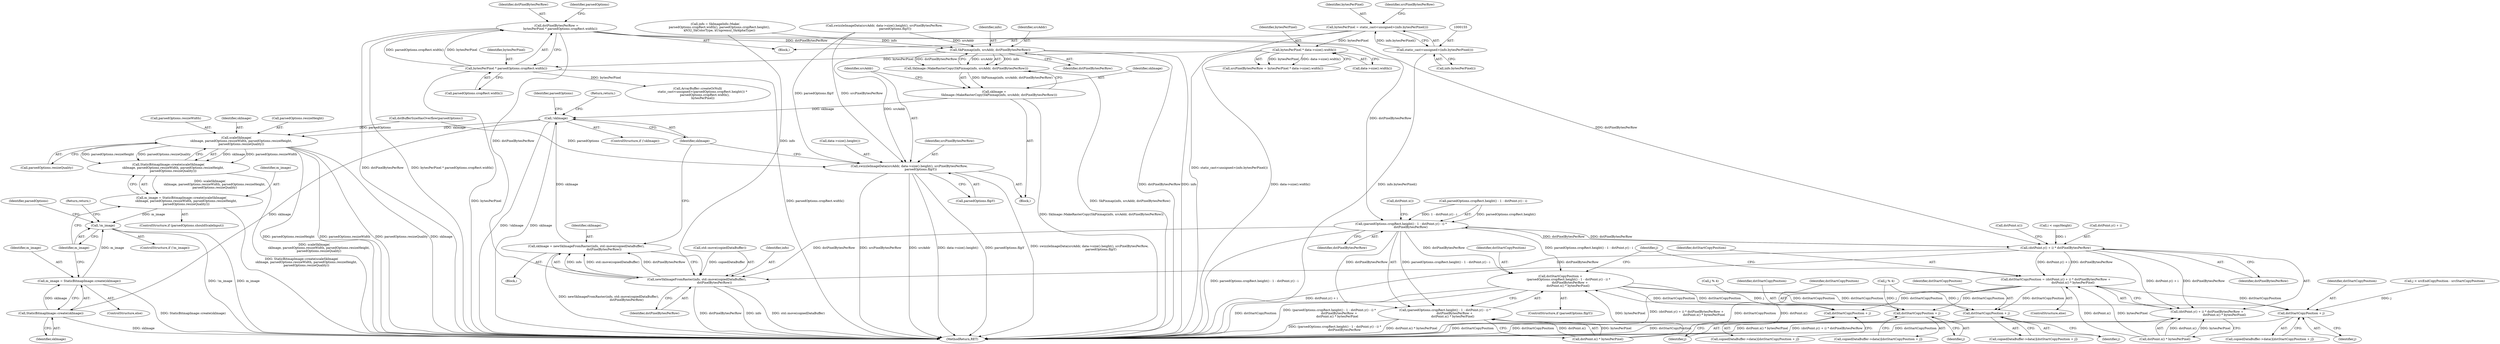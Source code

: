 digraph "0_Chrome_d59a4441697f6253e7dc3f7ae5caad6e5fd2c778@integer" {
"1000164" [label="(Call,dstPixelBytesPerRow =\n        bytesPerPixel * parsedOptions.cropRect.width())"];
"1000166" [label="(Call,bytesPerPixel * parsedOptions.cropRect.width())"];
"1000160" [label="(Call,bytesPerPixel * data->size().width())"];
"1000152" [label="(Call,bytesPerPixel = static_cast<unsigned>(info.bytesPerPixel()))"];
"1000154" [label="(Call,static_cast<unsigned>(info.bytesPerPixel()))"];
"1000189" [label="(Call,SkPixmap(info, srcAddr, dstPixelBytesPerRow))"];
"1000188" [label="(Call,SkImage::MakeRasterCopy(SkPixmap(info, srcAddr, dstPixelBytesPerRow)))"];
"1000186" [label="(Call,skImage =\n          SkImage::MakeRasterCopy(SkPixmap(info, srcAddr, dstPixelBytesPerRow)))"];
"1000440" [label="(Call,!skImage)"];
"1000450" [label="(Call,scaleSkImage(\n          skImage, parsedOptions.resizeWidth, parsedOptions.resizeHeight,\n          parsedOptions.resizeQuality))"];
"1000449" [label="(Call,StaticBitmapImage::create(scaleSkImage(\n          skImage, parsedOptions.resizeWidth, parsedOptions.resizeHeight,\n          parsedOptions.resizeQuality)))"];
"1000447" [label="(Call,m_image = StaticBitmapImage::create(scaleSkImage(\n          skImage, parsedOptions.resizeWidth, parsedOptions.resizeHeight,\n          parsedOptions.resizeQuality)))"];
"1000467" [label="(Call,!m_image)"];
"1000464" [label="(Call,StaticBitmapImage::create(skImage))"];
"1000462" [label="(Call,m_image = StaticBitmapImage::create(skImage))"];
"1000193" [label="(Call,swizzleImageData(srcAddr, data->size().height(), srcPixelBytesPerRow,\n                        parsedOptions.flipY))"];
"1000326" [label="(Call,(parsedOptions.cropRect.height() - 1 - dstPoint.y() - i) *\n                    dstPixelBytesPerRow)"];
"1000323" [label="(Call,dstStartCopyPosition =\n                 (parsedOptions.cropRect.height() - 1 - dstPoint.y() - i) *\n                    dstPixelBytesPerRow +\n                dstPoint.x() * bytesPerPixel)"];
"1000377" [label="(Call,dstStartCopyPosition + j)"];
"1000397" [label="(Call,dstStartCopyPosition + j)"];
"1000411" [label="(Call,dstStartCopyPosition + j)"];
"1000424" [label="(Call,dstStartCopyPosition + j)"];
"1000325" [label="(Call,(parsedOptions.cropRect.height() - 1 - dstPoint.y() - i) *\n                    dstPixelBytesPerRow +\n                dstPoint.x() * bytesPerPixel)"];
"1000342" [label="(Call,(dstPoint.y() + i) * dstPixelBytesPerRow)"];
"1000339" [label="(Call,dstStartCopyPosition = (dstPoint.y() + i) * dstPixelBytesPerRow +\n                                    dstPoint.x() * bytesPerPixel)"];
"1000341" [label="(Call,(dstPoint.y() + i) * dstPixelBytesPerRow +\n                                    dstPoint.x() * bytesPerPixel)"];
"1000434" [label="(Call,newSkImageFromRaster(info, std::move(copiedDataBuffer),\n                                     dstPixelBytesPerRow))"];
"1000432" [label="(Call,skImage = newSkImageFromRaster(info, std::move(copiedDataBuffer),\n                                     dstPixelBytesPerRow))"];
"1000166" [label="(Call,bytesPerPixel * parsedOptions.cropRect.width())"];
"1000162" [label="(Call,data->size().width())"];
"1000343" [label="(Call,dstPoint.y() + i)"];
"1000168" [label="(Call,parsedOptions.cropRect.width())"];
"1000377" [label="(Call,dstStartCopyPosition + j)"];
"1000438" [label="(Identifier,dstPixelBytesPerRow)"];
"1000441" [label="(Identifier,skImage)"];
"1000450" [label="(Call,scaleSkImage(\n          skImage, parsedOptions.resizeWidth, parsedOptions.resizeHeight,\n          parsedOptions.resizeQuality))"];
"1000397" [label="(Call,dstStartCopyPosition + j)"];
"1000189" [label="(Call,SkPixmap(info, srcAddr, dstPixelBytesPerRow))"];
"1000192" [label="(Identifier,dstPixelBytesPerRow)"];
"1000424" [label="(Call,dstStartCopyPosition + j)"];
"1000379" [label="(Identifier,j)"];
"1000194" [label="(Identifier,srcAddr)"];
"1000326" [label="(Call,(parsedOptions.cropRect.height() - 1 - dstPoint.y() - i) *\n                    dstPixelBytesPerRow)"];
"1000323" [label="(Call,dstStartCopyPosition =\n                 (parsedOptions.cropRect.height() - 1 - dstPoint.y() - i) *\n                    dstPixelBytesPerRow +\n                dstPoint.x() * bytesPerPixel)"];
"1000442" [label="(Return,return;)"];
"1000195" [label="(Call,data->size().height())"];
"1000398" [label="(Identifier,dstStartCopyPosition)"];
"1000165" [label="(Identifier,dstPixelBytesPerRow)"];
"1000167" [label="(Identifier,bytesPerPixel)"];
"1000178" [label="(Block,)"];
"1000164" [label="(Call,dstPixelBytesPerRow =\n        bytesPerPixel * parsedOptions.cropRect.width())"];
"1000353" [label="(Identifier,j)"];
"1000370" [label="(Call,j % 4)"];
"1000191" [label="(Identifier,srcAddr)"];
"1000197" [label="(Call,parsedOptions.flipY)"];
"1000187" [label="(Identifier,skImage)"];
"1000395" [label="(Call,copiedDataBuffer->data()[dstStartCopyPosition + j])"];
"1000346" [label="(Identifier,dstPixelBytesPerRow)"];
"1000464" [label="(Call,StaticBitmapImage::create(skImage))"];
"1000443" [label="(ControlStructure,if (parsedOptions.shouldScaleInput))"];
"1000161" [label="(Identifier,bytesPerPixel)"];
"1000412" [label="(Identifier,dstStartCopyPosition)"];
"1000468" [label="(Identifier,m_image)"];
"1000451" [label="(Identifier,skImage)"];
"1000158" [label="(Call,srcPixelBytesPerRow = bytesPerPixel * data->size().width())"];
"1000348" [label="(Call,dstPoint.x())"];
"1000433" [label="(Identifier,skImage)"];
"1000336" [label="(Call,dstPoint.x())"];
"1000205" [label="(Call,ArrayBuffer::createOrNull(\n          static_cast<unsigned>(parsedOptions.cropRect.height()) *\n               parsedOptions.cropRect.width(),\n           bytesPerPixel))"];
"1000452" [label="(Call,parsedOptions.resizeWidth)"];
"1000292" [label="(Call,i < copyHeight)"];
"1000425" [label="(Identifier,dstStartCopyPosition)"];
"1000340" [label="(Identifier,dstStartCopyPosition)"];
"1000186" [label="(Call,skImage =\n          SkImage::MakeRasterCopy(SkPixmap(info, srcAddr, dstPixelBytesPerRow)))"];
"1000390" [label="(Call,j % 4)"];
"1000156" [label="(Call,info.bytesPerPixel())"];
"1000411" [label="(Call,dstStartCopyPosition + j)"];
"1000327" [label="(Call,parsedOptions.cropRect.height() - 1 - dstPoint.y() - i)"];
"1000463" [label="(Identifier,m_image)"];
"1000469" [label="(Return,return;)"];
"1000154" [label="(Call,static_cast<unsigned>(info.bytesPerPixel()))"];
"1000426" [label="(Identifier,j)"];
"1000335" [label="(Call,dstPoint.x() * bytesPerPixel)"];
"1000190" [label="(Identifier,info)"];
"1000467" [label="(Call,!m_image)"];
"1000324" [label="(Identifier,dstStartCopyPosition)"];
"1000153" [label="(Identifier,bytesPerPixel)"];
"1000179" [label="(Call,swizzleImageData(srcAddr, data->size().height(), srcPixelBytesPerRow,\n                       parsedOptions.flipY))"];
"1000325" [label="(Call,(parsedOptions.cropRect.height() - 1 - dstPoint.y() - i) *\n                    dstPixelBytesPerRow +\n                dstPoint.x() * bytesPerPixel)"];
"1000449" [label="(Call,StaticBitmapImage::create(scaleSkImage(\n          skImage, parsedOptions.resizeWidth, parsedOptions.resizeHeight,\n          parsedOptions.resizeQuality)))"];
"1000342" [label="(Call,(dstPoint.y() + i) * dstPixelBytesPerRow)"];
"1000375" [label="(Call,copiedDataBuffer->data()[dstStartCopyPosition + j])"];
"1000160" [label="(Call,bytesPerPixel * data->size().width())"];
"1000201" [label="(Block,)"];
"1000196" [label="(Identifier,srcPixelBytesPerRow)"];
"1000436" [label="(Call,std::move(copiedDataBuffer))"];
"1000462" [label="(Call,m_image = StaticBitmapImage::create(skImage))"];
"1000461" [label="(ControlStructure,else)"];
"1000341" [label="(Call,(dstPoint.y() + i) * dstPixelBytesPerRow +\n                                    dstPoint.x() * bytesPerPixel)"];
"1000119" [label="(Call,dstBufferSizeHasOverflow(parsedOptions))"];
"1000422" [label="(Call,copiedDataBuffer->data()[dstStartCopyPosition + j])"];
"1000338" [label="(ControlStructure,else)"];
"1000472" [label="(Identifier,parsedOptions)"];
"1000355" [label="(Call,j < srcEndCopyPosition - srcStartCopyPosition)"];
"1000439" [label="(ControlStructure,if (!skImage))"];
"1000193" [label="(Call,swizzleImageData(srcAddr, data->size().height(), srcPixelBytesPerRow,\n                        parsedOptions.flipY))"];
"1000188" [label="(Call,SkImage::MakeRasterCopy(SkPixmap(info, srcAddr, dstPixelBytesPerRow)))"];
"1000440" [label="(Call,!skImage)"];
"1000434" [label="(Call,newSkImageFromRaster(info, std::move(copiedDataBuffer),\n                                     dstPixelBytesPerRow))"];
"1000347" [label="(Call,dstPoint.x() * bytesPerPixel)"];
"1000413" [label="(Identifier,j)"];
"1000144" [label="(Call,info = SkImageInfo::Make(\n         parsedOptions.cropRect.width(), parsedOptions.cropRect.height(),\n         kN32_SkColorType, kUnpremul_SkAlphaType))"];
"1000435" [label="(Identifier,info)"];
"1000458" [label="(Call,parsedOptions.resizeQuality)"];
"1000448" [label="(Identifier,m_image)"];
"1000173" [label="(Identifier,parsedOptions)"];
"1000455" [label="(Call,parsedOptions.resizeHeight)"];
"1000399" [label="(Identifier,j)"];
"1000594" [label="(MethodReturn,RET)"];
"1000466" [label="(ControlStructure,if (!m_image))"];
"1000432" [label="(Call,skImage = newSkImageFromRaster(info, std::move(copiedDataBuffer),\n                                     dstPixelBytesPerRow))"];
"1000465" [label="(Identifier,skImage)"];
"1000334" [label="(Identifier,dstPixelBytesPerRow)"];
"1000159" [label="(Identifier,srcPixelBytesPerRow)"];
"1000447" [label="(Call,m_image = StaticBitmapImage::create(scaleSkImage(\n          skImage, parsedOptions.resizeWidth, parsedOptions.resizeHeight,\n          parsedOptions.resizeQuality)))"];
"1000378" [label="(Identifier,dstStartCopyPosition)"];
"1000339" [label="(Call,dstStartCopyPosition = (dstPoint.y() + i) * dstPixelBytesPerRow +\n                                    dstPoint.x() * bytesPerPixel)"];
"1000152" [label="(Call,bytesPerPixel = static_cast<unsigned>(info.bytesPerPixel()))"];
"1000138" [label="(Block,)"];
"1000445" [label="(Identifier,parsedOptions)"];
"1000319" [label="(ControlStructure,if (parsedOptions.flipY))"];
"1000409" [label="(Call,copiedDataBuffer->data()[dstStartCopyPosition + j])"];
"1000164" -> "1000138"  [label="AST: "];
"1000164" -> "1000166"  [label="CFG: "];
"1000165" -> "1000164"  [label="AST: "];
"1000166" -> "1000164"  [label="AST: "];
"1000173" -> "1000164"  [label="CFG: "];
"1000164" -> "1000594"  [label="DDG: bytesPerPixel * parsedOptions.cropRect.width()"];
"1000164" -> "1000594"  [label="DDG: dstPixelBytesPerRow"];
"1000166" -> "1000164"  [label="DDG: bytesPerPixel"];
"1000166" -> "1000164"  [label="DDG: parsedOptions.cropRect.width()"];
"1000164" -> "1000189"  [label="DDG: dstPixelBytesPerRow"];
"1000164" -> "1000326"  [label="DDG: dstPixelBytesPerRow"];
"1000164" -> "1000342"  [label="DDG: dstPixelBytesPerRow"];
"1000164" -> "1000434"  [label="DDG: dstPixelBytesPerRow"];
"1000166" -> "1000168"  [label="CFG: "];
"1000167" -> "1000166"  [label="AST: "];
"1000168" -> "1000166"  [label="AST: "];
"1000166" -> "1000594"  [label="DDG: parsedOptions.cropRect.width()"];
"1000166" -> "1000594"  [label="DDG: bytesPerPixel"];
"1000160" -> "1000166"  [label="DDG: bytesPerPixel"];
"1000166" -> "1000205"  [label="DDG: bytesPerPixel"];
"1000160" -> "1000158"  [label="AST: "];
"1000160" -> "1000162"  [label="CFG: "];
"1000161" -> "1000160"  [label="AST: "];
"1000162" -> "1000160"  [label="AST: "];
"1000158" -> "1000160"  [label="CFG: "];
"1000160" -> "1000594"  [label="DDG: data->size().width()"];
"1000160" -> "1000158"  [label="DDG: bytesPerPixel"];
"1000160" -> "1000158"  [label="DDG: data->size().width()"];
"1000152" -> "1000160"  [label="DDG: bytesPerPixel"];
"1000152" -> "1000138"  [label="AST: "];
"1000152" -> "1000154"  [label="CFG: "];
"1000153" -> "1000152"  [label="AST: "];
"1000154" -> "1000152"  [label="AST: "];
"1000159" -> "1000152"  [label="CFG: "];
"1000152" -> "1000594"  [label="DDG: static_cast<unsigned>(info.bytesPerPixel())"];
"1000154" -> "1000152"  [label="DDG: info.bytesPerPixel()"];
"1000154" -> "1000156"  [label="CFG: "];
"1000155" -> "1000154"  [label="AST: "];
"1000156" -> "1000154"  [label="AST: "];
"1000154" -> "1000594"  [label="DDG: info.bytesPerPixel()"];
"1000189" -> "1000188"  [label="AST: "];
"1000189" -> "1000192"  [label="CFG: "];
"1000190" -> "1000189"  [label="AST: "];
"1000191" -> "1000189"  [label="AST: "];
"1000192" -> "1000189"  [label="AST: "];
"1000188" -> "1000189"  [label="CFG: "];
"1000189" -> "1000594"  [label="DDG: info"];
"1000189" -> "1000594"  [label="DDG: dstPixelBytesPerRow"];
"1000189" -> "1000188"  [label="DDG: info"];
"1000189" -> "1000188"  [label="DDG: srcAddr"];
"1000189" -> "1000188"  [label="DDG: dstPixelBytesPerRow"];
"1000144" -> "1000189"  [label="DDG: info"];
"1000179" -> "1000189"  [label="DDG: srcAddr"];
"1000189" -> "1000193"  [label="DDG: srcAddr"];
"1000188" -> "1000186"  [label="AST: "];
"1000186" -> "1000188"  [label="CFG: "];
"1000188" -> "1000594"  [label="DDG: SkPixmap(info, srcAddr, dstPixelBytesPerRow)"];
"1000188" -> "1000186"  [label="DDG: SkPixmap(info, srcAddr, dstPixelBytesPerRow)"];
"1000186" -> "1000178"  [label="AST: "];
"1000187" -> "1000186"  [label="AST: "];
"1000194" -> "1000186"  [label="CFG: "];
"1000186" -> "1000594"  [label="DDG: SkImage::MakeRasterCopy(SkPixmap(info, srcAddr, dstPixelBytesPerRow))"];
"1000186" -> "1000440"  [label="DDG: skImage"];
"1000440" -> "1000439"  [label="AST: "];
"1000440" -> "1000441"  [label="CFG: "];
"1000441" -> "1000440"  [label="AST: "];
"1000442" -> "1000440"  [label="CFG: "];
"1000445" -> "1000440"  [label="CFG: "];
"1000440" -> "1000594"  [label="DDG: !skImage"];
"1000440" -> "1000594"  [label="DDG: skImage"];
"1000432" -> "1000440"  [label="DDG: skImage"];
"1000440" -> "1000450"  [label="DDG: skImage"];
"1000440" -> "1000464"  [label="DDG: skImage"];
"1000450" -> "1000449"  [label="AST: "];
"1000450" -> "1000458"  [label="CFG: "];
"1000451" -> "1000450"  [label="AST: "];
"1000452" -> "1000450"  [label="AST: "];
"1000455" -> "1000450"  [label="AST: "];
"1000458" -> "1000450"  [label="AST: "];
"1000449" -> "1000450"  [label="CFG: "];
"1000450" -> "1000594"  [label="DDG: parsedOptions.resizeHeight"];
"1000450" -> "1000594"  [label="DDG: parsedOptions.resizeWidth"];
"1000450" -> "1000594"  [label="DDG: parsedOptions.resizeQuality"];
"1000450" -> "1000594"  [label="DDG: skImage"];
"1000450" -> "1000449"  [label="DDG: skImage"];
"1000450" -> "1000449"  [label="DDG: parsedOptions.resizeWidth"];
"1000450" -> "1000449"  [label="DDG: parsedOptions.resizeHeight"];
"1000450" -> "1000449"  [label="DDG: parsedOptions.resizeQuality"];
"1000119" -> "1000450"  [label="DDG: parsedOptions"];
"1000449" -> "1000447"  [label="AST: "];
"1000447" -> "1000449"  [label="CFG: "];
"1000449" -> "1000594"  [label="DDG: scaleSkImage(\n          skImage, parsedOptions.resizeWidth, parsedOptions.resizeHeight,\n          parsedOptions.resizeQuality)"];
"1000449" -> "1000447"  [label="DDG: scaleSkImage(\n          skImage, parsedOptions.resizeWidth, parsedOptions.resizeHeight,\n          parsedOptions.resizeQuality)"];
"1000447" -> "1000443"  [label="AST: "];
"1000448" -> "1000447"  [label="AST: "];
"1000468" -> "1000447"  [label="CFG: "];
"1000447" -> "1000594"  [label="DDG: StaticBitmapImage::create(scaleSkImage(\n          skImage, parsedOptions.resizeWidth, parsedOptions.resizeHeight,\n          parsedOptions.resizeQuality))"];
"1000447" -> "1000467"  [label="DDG: m_image"];
"1000467" -> "1000466"  [label="AST: "];
"1000467" -> "1000468"  [label="CFG: "];
"1000468" -> "1000467"  [label="AST: "];
"1000469" -> "1000467"  [label="CFG: "];
"1000472" -> "1000467"  [label="CFG: "];
"1000467" -> "1000594"  [label="DDG: m_image"];
"1000467" -> "1000594"  [label="DDG: !m_image"];
"1000462" -> "1000467"  [label="DDG: m_image"];
"1000464" -> "1000462"  [label="AST: "];
"1000464" -> "1000465"  [label="CFG: "];
"1000465" -> "1000464"  [label="AST: "];
"1000462" -> "1000464"  [label="CFG: "];
"1000464" -> "1000594"  [label="DDG: skImage"];
"1000464" -> "1000462"  [label="DDG: skImage"];
"1000462" -> "1000461"  [label="AST: "];
"1000463" -> "1000462"  [label="AST: "];
"1000468" -> "1000462"  [label="CFG: "];
"1000462" -> "1000594"  [label="DDG: StaticBitmapImage::create(skImage)"];
"1000193" -> "1000178"  [label="AST: "];
"1000193" -> "1000197"  [label="CFG: "];
"1000194" -> "1000193"  [label="AST: "];
"1000195" -> "1000193"  [label="AST: "];
"1000196" -> "1000193"  [label="AST: "];
"1000197" -> "1000193"  [label="AST: "];
"1000441" -> "1000193"  [label="CFG: "];
"1000193" -> "1000594"  [label="DDG: srcAddr"];
"1000193" -> "1000594"  [label="DDG: data->size().height()"];
"1000193" -> "1000594"  [label="DDG: parsedOptions.flipY"];
"1000193" -> "1000594"  [label="DDG: swizzleImageData(srcAddr, data->size().height(), srcPixelBytesPerRow,\n                        parsedOptions.flipY)"];
"1000193" -> "1000594"  [label="DDG: srcPixelBytesPerRow"];
"1000179" -> "1000193"  [label="DDG: srcPixelBytesPerRow"];
"1000179" -> "1000193"  [label="DDG: parsedOptions.flipY"];
"1000119" -> "1000193"  [label="DDG: parsedOptions"];
"1000326" -> "1000325"  [label="AST: "];
"1000326" -> "1000334"  [label="CFG: "];
"1000327" -> "1000326"  [label="AST: "];
"1000334" -> "1000326"  [label="AST: "];
"1000336" -> "1000326"  [label="CFG: "];
"1000326" -> "1000594"  [label="DDG: parsedOptions.cropRect.height() - 1 - dstPoint.y() - i"];
"1000326" -> "1000323"  [label="DDG: parsedOptions.cropRect.height() - 1 - dstPoint.y() - i"];
"1000326" -> "1000323"  [label="DDG: dstPixelBytesPerRow"];
"1000326" -> "1000325"  [label="DDG: parsedOptions.cropRect.height() - 1 - dstPoint.y() - i"];
"1000326" -> "1000325"  [label="DDG: dstPixelBytesPerRow"];
"1000327" -> "1000326"  [label="DDG: parsedOptions.cropRect.height()"];
"1000327" -> "1000326"  [label="DDG: 1 - dstPoint.y() - i"];
"1000342" -> "1000326"  [label="DDG: dstPixelBytesPerRow"];
"1000326" -> "1000342"  [label="DDG: dstPixelBytesPerRow"];
"1000326" -> "1000434"  [label="DDG: dstPixelBytesPerRow"];
"1000323" -> "1000319"  [label="AST: "];
"1000323" -> "1000325"  [label="CFG: "];
"1000324" -> "1000323"  [label="AST: "];
"1000325" -> "1000323"  [label="AST: "];
"1000353" -> "1000323"  [label="CFG: "];
"1000323" -> "1000594"  [label="DDG: dstStartCopyPosition"];
"1000323" -> "1000594"  [label="DDG: (parsedOptions.cropRect.height() - 1 - dstPoint.y() - i) *\n                    dstPixelBytesPerRow +\n                dstPoint.x() * bytesPerPixel"];
"1000335" -> "1000323"  [label="DDG: dstPoint.x()"];
"1000335" -> "1000323"  [label="DDG: bytesPerPixel"];
"1000323" -> "1000377"  [label="DDG: dstStartCopyPosition"];
"1000323" -> "1000397"  [label="DDG: dstStartCopyPosition"];
"1000323" -> "1000411"  [label="DDG: dstStartCopyPosition"];
"1000323" -> "1000424"  [label="DDG: dstStartCopyPosition"];
"1000377" -> "1000375"  [label="AST: "];
"1000377" -> "1000379"  [label="CFG: "];
"1000378" -> "1000377"  [label="AST: "];
"1000379" -> "1000377"  [label="AST: "];
"1000375" -> "1000377"  [label="CFG: "];
"1000377" -> "1000594"  [label="DDG: dstStartCopyPosition"];
"1000339" -> "1000377"  [label="DDG: dstStartCopyPosition"];
"1000370" -> "1000377"  [label="DDG: j"];
"1000397" -> "1000395"  [label="AST: "];
"1000397" -> "1000399"  [label="CFG: "];
"1000398" -> "1000397"  [label="AST: "];
"1000399" -> "1000397"  [label="AST: "];
"1000395" -> "1000397"  [label="CFG: "];
"1000397" -> "1000594"  [label="DDG: dstStartCopyPosition"];
"1000339" -> "1000397"  [label="DDG: dstStartCopyPosition"];
"1000390" -> "1000397"  [label="DDG: j"];
"1000411" -> "1000409"  [label="AST: "];
"1000411" -> "1000413"  [label="CFG: "];
"1000412" -> "1000411"  [label="AST: "];
"1000413" -> "1000411"  [label="AST: "];
"1000409" -> "1000411"  [label="CFG: "];
"1000411" -> "1000594"  [label="DDG: dstStartCopyPosition"];
"1000339" -> "1000411"  [label="DDG: dstStartCopyPosition"];
"1000390" -> "1000411"  [label="DDG: j"];
"1000424" -> "1000422"  [label="AST: "];
"1000424" -> "1000426"  [label="CFG: "];
"1000425" -> "1000424"  [label="AST: "];
"1000426" -> "1000424"  [label="AST: "];
"1000422" -> "1000424"  [label="CFG: "];
"1000424" -> "1000594"  [label="DDG: dstStartCopyPosition"];
"1000339" -> "1000424"  [label="DDG: dstStartCopyPosition"];
"1000355" -> "1000424"  [label="DDG: j"];
"1000325" -> "1000335"  [label="CFG: "];
"1000335" -> "1000325"  [label="AST: "];
"1000325" -> "1000594"  [label="DDG: (parsedOptions.cropRect.height() - 1 - dstPoint.y() - i) *\n                    dstPixelBytesPerRow"];
"1000325" -> "1000594"  [label="DDG: dstPoint.x() * bytesPerPixel"];
"1000335" -> "1000325"  [label="DDG: dstPoint.x()"];
"1000335" -> "1000325"  [label="DDG: bytesPerPixel"];
"1000342" -> "1000341"  [label="AST: "];
"1000342" -> "1000346"  [label="CFG: "];
"1000343" -> "1000342"  [label="AST: "];
"1000346" -> "1000342"  [label="AST: "];
"1000348" -> "1000342"  [label="CFG: "];
"1000342" -> "1000594"  [label="DDG: dstPoint.y() + i"];
"1000342" -> "1000339"  [label="DDG: dstPoint.y() + i"];
"1000342" -> "1000339"  [label="DDG: dstPixelBytesPerRow"];
"1000342" -> "1000341"  [label="DDG: dstPoint.y() + i"];
"1000342" -> "1000341"  [label="DDG: dstPixelBytesPerRow"];
"1000292" -> "1000342"  [label="DDG: i"];
"1000342" -> "1000434"  [label="DDG: dstPixelBytesPerRow"];
"1000339" -> "1000338"  [label="AST: "];
"1000339" -> "1000341"  [label="CFG: "];
"1000340" -> "1000339"  [label="AST: "];
"1000341" -> "1000339"  [label="AST: "];
"1000353" -> "1000339"  [label="CFG: "];
"1000339" -> "1000594"  [label="DDG: dstStartCopyPosition"];
"1000339" -> "1000594"  [label="DDG: (dstPoint.y() + i) * dstPixelBytesPerRow +\n                                    dstPoint.x() * bytesPerPixel"];
"1000347" -> "1000339"  [label="DDG: dstPoint.x()"];
"1000347" -> "1000339"  [label="DDG: bytesPerPixel"];
"1000341" -> "1000347"  [label="CFG: "];
"1000347" -> "1000341"  [label="AST: "];
"1000341" -> "1000594"  [label="DDG: dstPoint.x() * bytesPerPixel"];
"1000341" -> "1000594"  [label="DDG: (dstPoint.y() + i) * dstPixelBytesPerRow"];
"1000347" -> "1000341"  [label="DDG: dstPoint.x()"];
"1000347" -> "1000341"  [label="DDG: bytesPerPixel"];
"1000434" -> "1000432"  [label="AST: "];
"1000434" -> "1000438"  [label="CFG: "];
"1000435" -> "1000434"  [label="AST: "];
"1000436" -> "1000434"  [label="AST: "];
"1000438" -> "1000434"  [label="AST: "];
"1000432" -> "1000434"  [label="CFG: "];
"1000434" -> "1000594"  [label="DDG: std::move(copiedDataBuffer)"];
"1000434" -> "1000594"  [label="DDG: dstPixelBytesPerRow"];
"1000434" -> "1000594"  [label="DDG: info"];
"1000434" -> "1000432"  [label="DDG: info"];
"1000434" -> "1000432"  [label="DDG: std::move(copiedDataBuffer)"];
"1000434" -> "1000432"  [label="DDG: dstPixelBytesPerRow"];
"1000144" -> "1000434"  [label="DDG: info"];
"1000436" -> "1000434"  [label="DDG: copiedDataBuffer"];
"1000432" -> "1000201"  [label="AST: "];
"1000433" -> "1000432"  [label="AST: "];
"1000441" -> "1000432"  [label="CFG: "];
"1000432" -> "1000594"  [label="DDG: newSkImageFromRaster(info, std::move(copiedDataBuffer),\n                                     dstPixelBytesPerRow)"];
}
